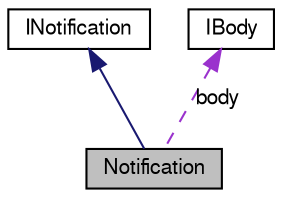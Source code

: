 digraph G
{
  edge [fontname="FreeSans",fontsize="10",labelfontname="FreeSans",labelfontsize="10"];
  node [fontname="FreeSans",fontsize="10",shape=record];
  Node1 [label="Notification",height=0.2,width=0.4,color="black", fillcolor="grey75", style="filled" fontcolor="black"];
  Node2 -> Node1 [dir=back,color="midnightblue",fontsize="10",style="solid",fontname="FreeSans"];
  Node2 [label="INotification",height=0.2,width=0.4,color="black", fillcolor="white", style="filled",URL="$class_i_notification.html",tooltip="The interface definition for a PureMVC Notification."];
  Node3 -> Node1 [dir=back,color="darkorchid3",fontsize="10",style="dashed",label="body",fontname="FreeSans"];
  Node3 [label="IBody",height=0.2,width=0.4,color="black", fillcolor="white", style="filled",URL="$class_i_body.html",tooltip="Notification body."];
}

